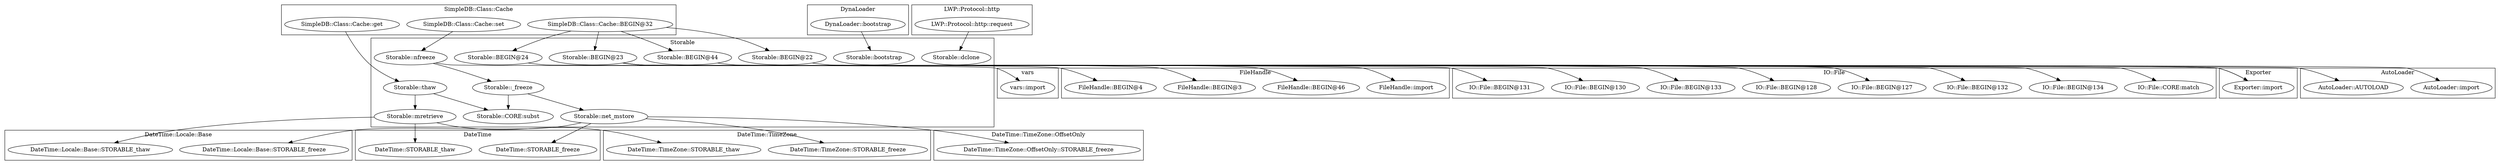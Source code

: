 digraph {
graph [overlap=false]
subgraph cluster_Storable {
	label="Storable";
	"Storable::thaw";
	"Storable::BEGIN@24";
	"Storable::BEGIN@23";
	"Storable::mretrieve";
	"Storable::CORE:subst";
	"Storable::dclone";
	"Storable::nfreeze";
	"Storable::_freeze";
	"Storable::net_mstore";
	"Storable::BEGIN@22";
	"Storable::BEGIN@44";
	"Storable::bootstrap";
}
subgraph cluster_DynaLoader {
	label="DynaLoader";
	"DynaLoader::bootstrap";
}
subgraph cluster_SimpleDB_Class_Cache {
	label="SimpleDB::Class::Cache";
	"SimpleDB::Class::Cache::get";
	"SimpleDB::Class::Cache::set";
	"SimpleDB::Class::Cache::BEGIN@32";
}
subgraph cluster_vars {
	label="vars";
	"vars::import";
}
subgraph cluster_DateTime_Locale_Base {
	label="DateTime::Locale::Base";
	"DateTime::Locale::Base::STORABLE_thaw";
	"DateTime::Locale::Base::STORABLE_freeze";
}
subgraph cluster_FileHandle {
	label="FileHandle";
	"FileHandle::import";
	"FileHandle::BEGIN@46";
	"FileHandle::BEGIN@3";
	"FileHandle::BEGIN@4";
}
subgraph cluster_IO_File {
	label="IO::File";
	"IO::File::BEGIN@128";
	"IO::File::BEGIN@133";
	"IO::File::BEGIN@130";
	"IO::File::BEGIN@131";
	"IO::File::CORE:match";
	"IO::File::BEGIN@134";
	"IO::File::BEGIN@132";
	"IO::File::BEGIN@127";
}
subgraph cluster_Exporter {
	label="Exporter";
	"Exporter::import";
}
subgraph cluster_AutoLoader {
	label="AutoLoader";
	"AutoLoader::import";
	"AutoLoader::AUTOLOAD";
}
subgraph cluster_DateTime {
	label="DateTime";
	"DateTime::STORABLE_freeze";
	"DateTime::STORABLE_thaw";
}
subgraph cluster_DateTime_TimeZone_OffsetOnly {
	label="DateTime::TimeZone::OffsetOnly";
	"DateTime::TimeZone::OffsetOnly::STORABLE_freeze";
}
subgraph cluster_LWP_Protocol_http {
	label="LWP::Protocol::http";
	"LWP::Protocol::http::request";
}
subgraph cluster_DateTime_TimeZone {
	label="DateTime::TimeZone";
	"DateTime::TimeZone::STORABLE_freeze";
	"DateTime::TimeZone::STORABLE_thaw";
}
"SimpleDB::Class::Cache::set" -> "Storable::nfreeze";
"Storable::nfreeze" -> "Storable::_freeze";
"SimpleDB::Class::Cache::BEGIN@32" -> "Storable::BEGIN@24";
"Storable::BEGIN@23" -> "Exporter::import";
"Storable::BEGIN@44" -> "Exporter::import";
"Storable::BEGIN@23" -> "FileHandle::BEGIN@46";
"SimpleDB::Class::Cache::BEGIN@32" -> "Storable::BEGIN@22";
"Storable::_freeze" -> "Storable::net_mstore";
"Storable::BEGIN@23" -> "IO::File::BEGIN@134";
"Storable::_freeze" -> "Storable::CORE:subst";
"Storable::thaw" -> "Storable::CORE:subst";
"Storable::BEGIN@23" -> "IO::File::BEGIN@131";
"Storable::thaw" -> "Storable::mretrieve";
"Storable::mretrieve" -> "DateTime::STORABLE_thaw";
"Storable::mretrieve" -> "DateTime::TimeZone::STORABLE_thaw";
"Storable::net_mstore" -> "DateTime::Locale::Base::STORABLE_freeze";
"SimpleDB::Class::Cache::BEGIN@32" -> "Storable::BEGIN@23";
"Storable::mretrieve" -> "DateTime::Locale::Base::STORABLE_thaw";
"Storable::BEGIN@23" -> "IO::File::BEGIN@132";
"Storable::BEGIN@23" -> "IO::File::BEGIN@127";
"Storable::BEGIN@23" -> "IO::File::BEGIN@130";
"Storable::net_mstore" -> "DateTime::TimeZone::STORABLE_freeze";
"Storable::BEGIN@22" -> "AutoLoader::import";
"Storable::BEGIN@23" -> "FileHandle::BEGIN@4";
"Storable::BEGIN@23" -> "IO::File::BEGIN@128";
"Storable::nfreeze" -> "AutoLoader::AUTOLOAD";
"DynaLoader::bootstrap" -> "Storable::bootstrap";
"Storable::BEGIN@23" -> "FileHandle::BEGIN@3";
"LWP::Protocol::http::request" -> "Storable::dclone";
"SimpleDB::Class::Cache::BEGIN@32" -> "Storable::BEGIN@44";
"Storable::BEGIN@24" -> "vars::import";
"SimpleDB::Class::Cache::get" -> "Storable::thaw";
"Storable::BEGIN@23" -> "IO::File::BEGIN@133";
"Storable::net_mstore" -> "DateTime::TimeZone::OffsetOnly::STORABLE_freeze";
"Storable::BEGIN@23" -> "IO::File::CORE:match";
"Storable::BEGIN@23" -> "FileHandle::import";
"Storable::net_mstore" -> "DateTime::STORABLE_freeze";
}
